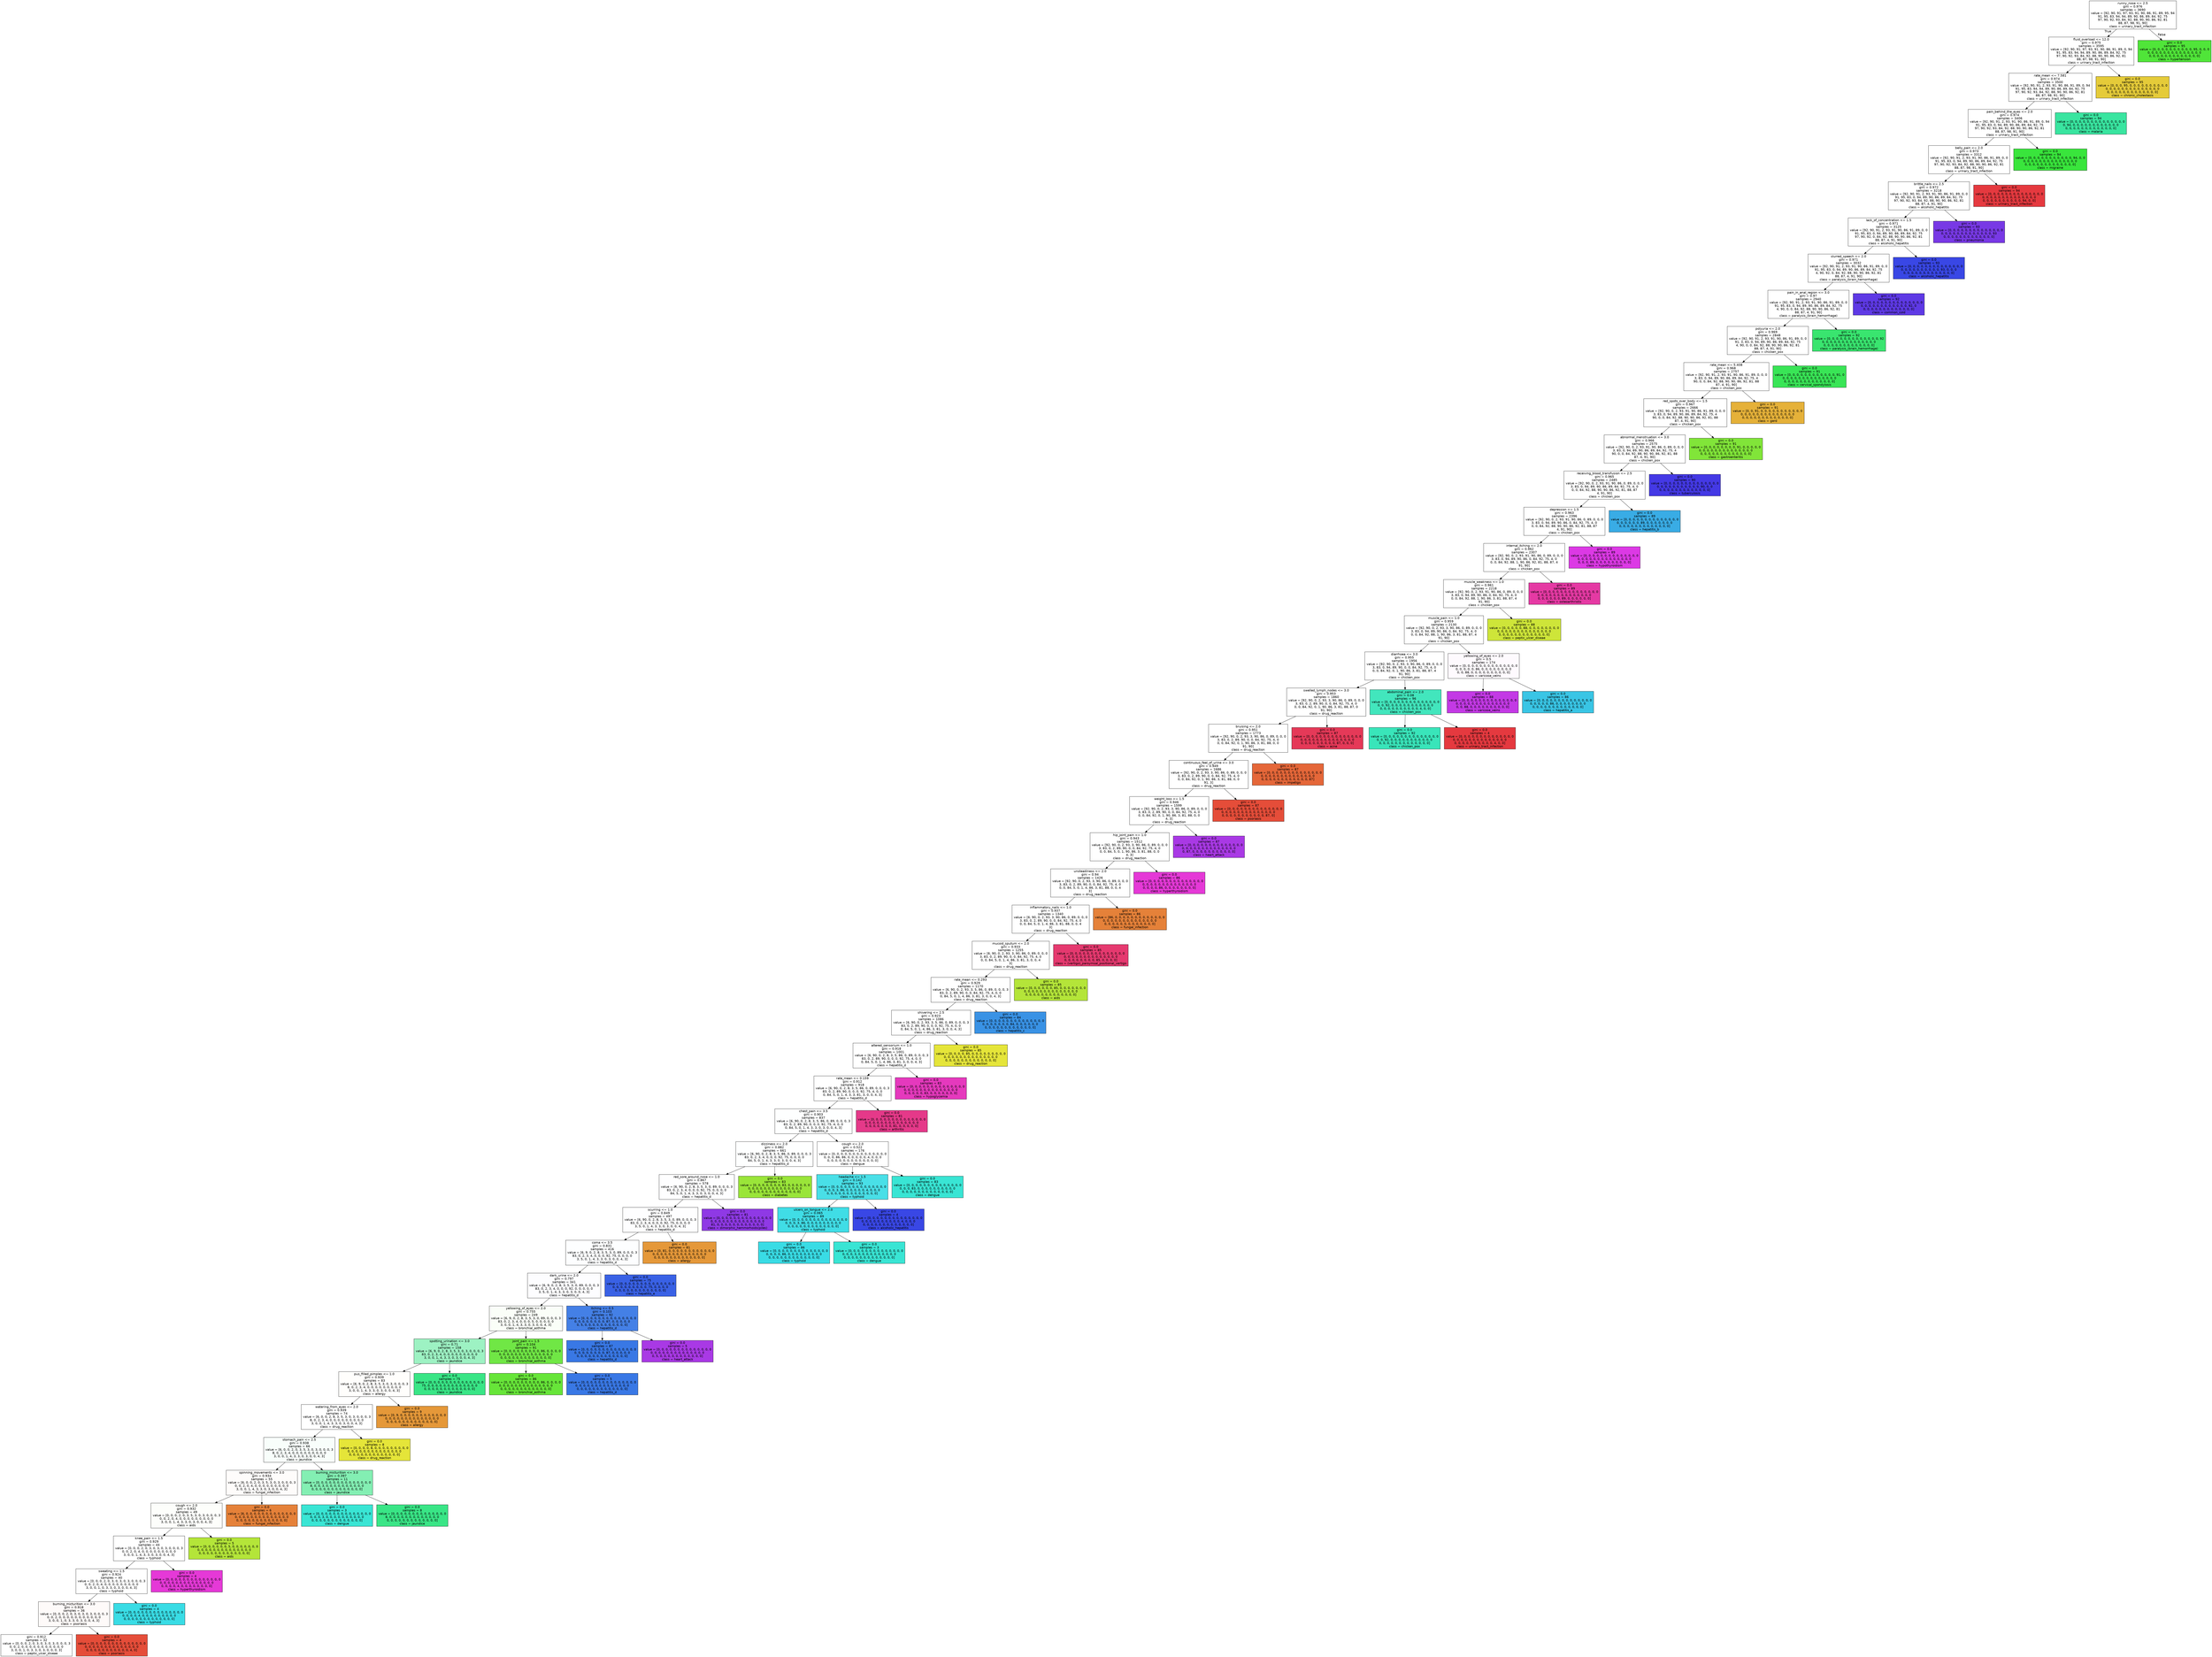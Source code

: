 digraph Tree {
node [shape=box, style="filled", color="black", fontname="helvetica"] ;
edge [fontname="helvetica"] ;
0 [label="runny_nose <= 2.5\ngini = 0.976\nsamples = 3690\nvalue = [92, 90, 91, 97, 93, 91, 90, 86, 91, 89, 95, 94\n91, 95, 83, 94, 94, 89, 90, 86, 89, 84, 92, 75\n97, 90, 92, 93, 84, 92, 88, 90, 90, 86, 92, 81\n88, 87, 98, 91, 90]\nclass = urinary_tract_infection", fillcolor="#ffffff"] ;
1 [label="fluid_overload <= 12.0\ngini = 0.975\nsamples = 3595\nvalue = [92, 90, 91, 97, 93, 91, 90, 86, 91, 89, 0, 94\n91, 95, 83, 94, 94, 89, 90, 86, 89, 84, 92, 75\n97, 90, 92, 93, 84, 92, 88, 90, 90, 86, 92, 81\n88, 87, 98, 91, 90]\nclass = urinary_tract_infection", fillcolor="#ffffff"] ;
0 -> 1 [labeldistance=2.5, labelangle=45, headlabel="True"] ;
2 [label="rate_mean <= 7.581\ngini = 0.974\nsamples = 3500\nvalue = [92, 90, 91, 2, 93, 91, 90, 86, 91, 89, 0, 94\n91, 95, 83, 94, 94, 89, 90, 86, 89, 84, 92, 75\n97, 90, 92, 93, 84, 92, 88, 90, 90, 86, 92, 81\n88, 87, 98, 91, 90]\nclass = urinary_tract_infection", fillcolor="#ffffff"] ;
1 -> 2 ;
3 [label="pain_behind_the_eyes <= 2.0\ngini = 0.974\nsamples = 3406\nvalue = [92, 90, 91, 2, 93, 91, 90, 86, 91, 89, 0, 94\n91, 95, 83, 0, 94, 89, 90, 86, 89, 84, 92, 75\n97, 90, 92, 93, 84, 92, 88, 90, 90, 86, 92, 81\n88, 87, 98, 91, 90]\nclass = urinary_tract_infection", fillcolor="#ffffff"] ;
2 -> 3 ;
4 [label="belly_pain <= 2.0\ngini = 0.973\nsamples = 3312\nvalue = [92, 90, 91, 2, 93, 91, 90, 86, 91, 89, 0, 0\n91, 95, 83, 0, 94, 89, 90, 86, 89, 84, 92, 75\n97, 90, 92, 93, 84, 92, 88, 90, 90, 86, 92, 81\n88, 87, 98, 91, 90]\nclass = urinary_tract_infection", fillcolor="#ffffff"] ;
3 -> 4 ;
5 [label="brittle_nails <= 2.5\ngini = 0.972\nsamples = 3218\nvalue = [92, 90, 91, 2, 93, 91, 90, 86, 91, 89, 0, 0\n91, 95, 83, 0, 94, 89, 90, 86, 89, 84, 92, 75\n97, 90, 92, 93, 84, 92, 88, 90, 90, 86, 92, 81\n88, 87, 4, 91, 90]\nclass = alcoholic_hepatitis", fillcolor="#ffffff"] ;
4 -> 5 ;
6 [label="lack_of_concentration <= 1.5\ngini = 0.971\nsamples = 3125\nvalue = [92, 90, 91, 2, 93, 91, 90, 86, 91, 89, 0, 0\n91, 95, 83, 0, 94, 89, 90, 86, 89, 84, 92, 75\n97, 90, 92, 0, 84, 92, 88, 90, 90, 86, 92, 81\n88, 87, 4, 91, 90]\nclass = alcoholic_hepatitis", fillcolor="#ffffff"] ;
5 -> 6 ;
7 [label="slurred_speech <= 2.0\ngini = 0.971\nsamples = 3032\nvalue = [92, 90, 91, 2, 93, 91, 90, 86, 91, 89, 0, 0\n91, 95, 83, 0, 94, 89, 90, 86, 89, 84, 92, 75\n4, 90, 92, 0, 84, 92, 88, 90, 90, 86, 92, 81\n88, 87, 4, 91, 90]\nclass = paralysis_(brain_hemorrhage)", fillcolor="#ffffff"] ;
6 -> 7 ;
8 [label="pain_in_anal_region <= 3.0\ngini = 0.97\nsamples = 2940\nvalue = [92, 90, 91, 2, 93, 91, 90, 86, 91, 89, 0, 0\n91, 95, 83, 0, 94, 89, 90, 86, 89, 84, 92, 75\n4, 90, 0, 0, 84, 92, 88, 90, 90, 86, 92, 81\n88, 87, 4, 91, 90]\nclass = paralysis_(brain_hemorrhage)", fillcolor="#ffffff"] ;
7 -> 8 ;
9 [label="polyuria <= 2.0\ngini = 0.969\nsamples = 2848\nvalue = [92, 90, 91, 2, 93, 91, 90, 86, 91, 89, 0, 0\n91, 3, 83, 0, 94, 89, 90, 86, 89, 84, 92, 75\n4, 90, 0, 0, 84, 92, 88, 90, 90, 86, 92, 81\n88, 87, 4, 91, 90]\nclass = chicken_pox", fillcolor="#ffffff"] ;
8 -> 9 ;
10 [label="rate_mean <= 5.408\ngini = 0.968\nsamples = 2757\nvalue = [92, 90, 91, 2, 93, 91, 90, 86, 91, 89, 0, 0, 0\n3, 83, 0, 94, 89, 90, 86, 89, 84, 92, 75, 4\n90, 0, 0, 84, 92, 88, 90, 90, 86, 92, 81, 88\n87, 4, 91, 90]\nclass = chicken_pox", fillcolor="#ffffff"] ;
9 -> 10 ;
11 [label="red_spots_over_body <= 1.5\ngini = 0.967\nsamples = 2666\nvalue = [92, 90, 0, 2, 93, 91, 90, 86, 91, 89, 0, 0, 0\n3, 83, 0, 94, 89, 90, 86, 89, 84, 92, 75, 4\n90, 0, 0, 84, 92, 88, 90, 90, 86, 92, 81, 88\n87, 4, 91, 90]\nclass = chicken_pox", fillcolor="#ffffff"] ;
10 -> 11 ;
12 [label="abnormal_menstruation <= 3.0\ngini = 0.966\nsamples = 2575\nvalue = [92, 90, 0, 2, 93, 91, 90, 86, 0, 89, 0, 0, 0\n3, 83, 0, 94, 89, 90, 86, 89, 84, 92, 75, 4\n90, 0, 0, 84, 92, 88, 90, 90, 86, 92, 81, 88\n87, 4, 91, 90]\nclass = chicken_pox", fillcolor="#ffffff"] ;
11 -> 12 ;
13 [label="receiving_blood_transfusion <= 2.5\ngini = 0.965\nsamples = 2485\nvalue = [92, 90, 0, 2, 93, 91, 90, 86, 0, 89, 0, 0, 0\n3, 83, 0, 94, 89, 90, 86, 89, 84, 92, 75, 4, 0\n0, 0, 84, 92, 88, 90, 90, 86, 92, 81, 88, 87\n4, 91, 90]\nclass = chicken_pox", fillcolor="#ffffff"] ;
12 -> 13 ;
14 [label="depression <= 1.5\ngini = 0.963\nsamples = 2396\nvalue = [92, 90, 0, 2, 93, 91, 90, 86, 0, 89, 0, 0, 0\n3, 83, 0, 94, 89, 90, 86, 0, 84, 92, 75, 4, 0\n0, 0, 84, 92, 88, 90, 90, 86, 92, 81, 88, 87\n4, 91, 90]\nclass = chicken_pox", fillcolor="#ffffff"] ;
13 -> 14 ;
15 [label="internal_itching <= 2.0\ngini = 0.962\nsamples = 2307\nvalue = [92, 90, 0, 2, 93, 91, 90, 86, 0, 89, 0, 0, 0\n3, 83, 0, 94, 89, 90, 86, 0, 84, 92, 75, 4, 0\n0, 0, 84, 92, 88, 1, 90, 86, 92, 81, 88, 87, 4\n91, 90]\nclass = chicken_pox", fillcolor="#ffffff"] ;
14 -> 15 ;
16 [label="muscle_weakness <= 1.0\ngini = 0.961\nsamples = 2218\nvalue = [92, 90, 0, 2, 93, 91, 90, 86, 0, 89, 0, 0, 0\n3, 83, 0, 94, 89, 90, 86, 0, 84, 92, 75, 4, 0\n0, 0, 84, 92, 88, 1, 90, 86, 3, 81, 88, 87, 4\n91, 90]\nclass = chicken_pox", fillcolor="#ffffff"] ;
15 -> 16 ;
17 [label="muscle_pain <= 1.0\ngini = 0.959\nsamples = 2130\nvalue = [92, 90, 0, 2, 93, 3, 90, 86, 0, 89, 0, 0, 0\n3, 83, 0, 94, 89, 90, 86, 0, 84, 92, 75, 4, 0\n0, 0, 84, 92, 88, 1, 90, 86, 3, 81, 88, 87, 4\n91, 90]\nclass = chicken_pox", fillcolor="#ffffff"] ;
16 -> 17 ;
18 [label="diarrhoea <= 3.0\ngini = 0.955\nsamples = 1956\nvalue = [92, 90, 0, 2, 93, 3, 90, 86, 0, 89, 0, 0, 0\n3, 83, 0, 94, 89, 90, 0, 0, 84, 92, 75, 4, 0\n0, 0, 84, 92, 0, 1, 90, 86, 3, 81, 88, 87, 4\n91, 90]\nclass = chicken_pox", fillcolor="#ffffff"] ;
17 -> 18 ;
19 [label="swelled_lymph_nodes <= 3.0\ngini = 0.953\nsamples = 1860\nvalue = [92, 90, 0, 2, 93, 3, 90, 86, 0, 89, 0, 0, 0\n3, 83, 0, 2, 89, 90, 0, 0, 84, 92, 75, 4, 0\n0, 0, 84, 92, 0, 1, 90, 86, 3, 81, 88, 87, 0\n91, 90]\nclass = drug_reaction", fillcolor="#ffffff"] ;
18 -> 19 ;
20 [label="bruising <= 2.0\ngini = 0.951\nsamples = 1773\nvalue = [92, 90, 0, 2, 93, 3, 90, 86, 0, 89, 0, 0, 0\n3, 83, 0, 2, 89, 90, 0, 0, 84, 92, 75, 4, 0\n0, 0, 84, 92, 0, 1, 90, 86, 3, 81, 88, 0, 0\n91, 90]\nclass = drug_reaction", fillcolor="#ffffff"] ;
19 -> 20 ;
21 [label="continuous_feel_of_urine <= 3.0\ngini = 0.949\nsamples = 1686\nvalue = [92, 90, 0, 2, 93, 3, 90, 86, 0, 89, 0, 0, 0\n3, 83, 0, 2, 89, 90, 0, 0, 84, 92, 75, 4, 0\n0, 0, 84, 92, 0, 1, 90, 86, 3, 81, 88, 0, 0\n91, 3]\nclass = drug_reaction", fillcolor="#ffffff"] ;
20 -> 21 ;
22 [label="weight_loss <= 1.5\ngini = 0.946\nsamples = 1599\nvalue = [92, 90, 0, 2, 93, 3, 90, 86, 0, 89, 0, 0, 0\n3, 83, 0, 2, 89, 90, 0, 0, 84, 92, 75, 4, 0\n0, 0, 84, 92, 0, 1, 90, 86, 3, 81, 88, 0, 0\n4, 3]\nclass = drug_reaction", fillcolor="#ffffff"] ;
21 -> 22 ;
23 [label="hip_joint_pain <= 1.0\ngini = 0.943\nsamples = 1512\nvalue = [92, 90, 0, 2, 93, 3, 90, 86, 0, 89, 0, 0, 0\n3, 83, 0, 2, 89, 90, 0, 0, 84, 92, 75, 4, 0\n0, 0, 84, 5, 0, 1, 90, 86, 3, 81, 88, 0, 0\n4, 3]\nclass = drug_reaction", fillcolor="#ffffff"] ;
22 -> 23 ;
24 [label="unsteadiness <= 2.0\ngini = 0.94\nsamples = 1426\nvalue = [92, 90, 0, 2, 93, 3, 90, 86, 0, 89, 0, 0, 0\n3, 83, 0, 2, 89, 90, 0, 0, 84, 92, 75, 4, 0\n0, 0, 84, 5, 0, 1, 4, 86, 3, 81, 88, 0, 0, 4\n3]\nclass = drug_reaction", fillcolor="#ffffff"] ;
23 -> 24 ;
25 [label="inflammatory_nails <= 1.0\ngini = 0.937\nsamples = 1340\nvalue = [6, 90, 0, 2, 93, 3, 90, 86, 0, 89, 0, 0, 0\n3, 83, 0, 2, 89, 90, 0, 0, 84, 92, 75, 4, 0\n0, 0, 84, 5, 0, 1, 4, 86, 3, 81, 88, 0, 0, 4\n3]\nclass = drug_reaction", fillcolor="#ffffff"] ;
24 -> 25 ;
26 [label="mucoid_sputum <= 2.0\ngini = 0.933\nsamples = 1255\nvalue = [6, 90, 0, 2, 93, 3, 90, 86, 0, 89, 0, 0, 0\n3, 83, 0, 2, 89, 90, 0, 0, 84, 92, 75, 4, 0\n0, 0, 84, 5, 0, 1, 4, 86, 3, 81, 3, 0, 0, 4\n3]\nclass = drug_reaction", fillcolor="#ffffff"] ;
25 -> 26 ;
27 [label="rate_mean <= 0.293\ngini = 0.929\nsamples = 1170\nvalue = [6, 90, 0, 2, 93, 3, 5, 86, 0, 89, 0, 0, 0, 3\n83, 0, 2, 89, 90, 0, 0, 84, 92, 75, 4, 0, 0\n0, 84, 5, 0, 1, 4, 86, 3, 81, 3, 0, 0, 4, 3]\nclass = drug_reaction", fillcolor="#ffffff"] ;
26 -> 27 ;
28 [label="shivering <= 2.5\ngini = 0.923\nsamples = 1086\nvalue = [6, 90, 0, 2, 93, 3, 5, 86, 0, 89, 0, 0, 0, 3\n83, 0, 2, 89, 90, 0, 0, 0, 92, 75, 4, 0, 0\n0, 84, 5, 0, 1, 4, 86, 3, 81, 3, 0, 0, 4, 3]\nclass = drug_reaction", fillcolor="#ffffff"] ;
27 -> 28 ;
29 [label="altered_sensorium <= 1.0\ngini = 0.918\nsamples = 1001\nvalue = [6, 90, 0, 2, 8, 3, 5, 86, 0, 89, 0, 0, 0, 3\n83, 0, 2, 89, 90, 0, 0, 0, 92, 75, 4, 0, 0\n0, 84, 5, 0, 1, 4, 86, 3, 81, 3, 0, 0, 4, 3]\nclass = hepatitis_d", fillcolor="#ffffff"] ;
28 -> 29 ;
30 [label="rate_mean <= 0.159\ngini = 0.912\nsamples = 918\nvalue = [6, 90, 0, 2, 8, 3, 5, 86, 0, 89, 0, 0, 0, 3\n83, 0, 2, 89, 90, 0, 0, 0, 92, 75, 4, 0, 0\n0, 84, 5, 0, 1, 4, 3, 3, 81, 3, 0, 0, 4, 3]\nclass = hepatitis_d", fillcolor="#ffffff"] ;
29 -> 30 ;
31 [label="chest_pain <= 3.5\ngini = 0.903\nsamples = 837\nvalue = [6, 90, 0, 2, 8, 3, 5, 86, 0, 89, 0, 0, 0, 3\n83, 0, 2, 89, 90, 0, 0, 0, 92, 75, 4, 0, 0\n0, 84, 5, 0, 1, 4, 3, 3, 0, 3, 0, 0, 4, 3]\nclass = hepatitis_d", fillcolor="#feffff"] ;
30 -> 31 ;
32 [label="dizziness <= 2.0\ngini = 0.882\nsamples = 661\nvalue = [6, 90, 0, 2, 8, 3, 5, 86, 0, 89, 0, 0, 0, 3\n83, 0, 2, 3, 4, 0, 0, 0, 92, 75, 0, 0, 0, 0\n84, 5, 0, 1, 4, 3, 3, 0, 3, 0, 0, 4, 3]\nclass = hepatitis_d", fillcolor="#feffff"] ;
31 -> 32 ;
33 [label="red_sore_around_nose <= 1.0\ngini = 0.867\nsamples = 578\nvalue = [6, 90, 0, 2, 8, 3, 5, 3, 0, 89, 0, 0, 0, 3\n83, 0, 2, 3, 4, 0, 0, 0, 92, 75, 0, 0, 0, 0\n84, 5, 0, 1, 4, 3, 3, 0, 3, 0, 0, 4, 3]\nclass = hepatitis_d", fillcolor="#fefeff"] ;
32 -> 33 ;
34 [label="scurring <= 1.0\ngini = 0.849\nsamples = 497\nvalue = [6, 90, 0, 2, 8, 3, 5, 3, 0, 89, 0, 0, 0, 3\n83, 0, 2, 3, 4, 0, 0, 0, 92, 75, 0, 0, 0, 0\n3, 5, 0, 1, 4, 3, 3, 0, 3, 0, 0, 4, 3]\nclass = hepatitis_d", fillcolor="#fefeff"] ;
33 -> 34 ;
35 [label="coma <= 3.5\ngini = 0.831\nsamples = 416\nvalue = [6, 9, 0, 2, 8, 3, 5, 3, 0, 89, 0, 0, 0, 3\n83, 0, 2, 3, 4, 0, 0, 0, 92, 75, 0, 0, 0, 0\n3, 5, 0, 1, 4, 3, 3, 0, 3, 0, 0, 4, 3]\nclass = hepatitis_d", fillcolor="#fdfeff"] ;
34 -> 35 ;
36 [label="dark_urine <= 2.0\ngini = 0.797\nsamples = 341\nvalue = [6, 9, 0, 2, 8, 3, 5, 3, 0, 89, 0, 0, 0, 3\n83, 0, 2, 3, 4, 0, 0, 0, 92, 0, 0, 0, 0, 0\n3, 5, 0, 1, 4, 3, 3, 0, 3, 0, 0, 4, 3]\nclass = hepatitis_d", fillcolor="#fdfdff"] ;
35 -> 36 ;
37 [label="yellowing_of_eyes <= 2.0\ngini = 0.755\nsamples = 249\nvalue = [6, 9, 0, 2, 8, 3, 5, 3, 0, 89, 0, 0, 0, 3\n83, 0, 2, 3, 4, 0, 0, 0, 5, 0, 0, 0, 0, 0\n3, 0, 0, 1, 4, 3, 3, 0, 3, 0, 0, 4, 3]\nclass = bronchial_asthma", fillcolor="#fafef8"] ;
36 -> 37 ;
38 [label="spotting_urination <= 3.0\ngini = 0.71\nsamples = 158\nvalue = [6, 9, 0, 2, 8, 3, 5, 3, 0, 3, 0, 0, 0, 3\n83, 0, 2, 3, 4, 0, 0, 0, 0, 0, 0, 0, 0, 0\n3, 0, 0, 1, 4, 3, 3, 0, 3, 0, 0, 4, 3]\nclass = jaundice", fillcolor="#9df2c3"] ;
37 -> 38 ;
39 [label="pus_filled_pimples <= 1.0\ngini = 0.939\nsamples = 83\nvalue = [6, 9, 0, 2, 8, 3, 5, 3, 0, 3, 0, 0, 0, 3\n8, 0, 2, 3, 4, 0, 0, 0, 0, 0, 0, 0, 0, 0\n3, 0, 0, 1, 4, 3, 3, 0, 3, 0, 0, 4, 3]\nclass = allergy", fillcolor="#fffefc"] ;
38 -> 39 ;
40 [label="watering_from_eyes <= 2.0\ngini = 0.939\nsamples = 74\nvalue = [6, 0, 0, 2, 8, 3, 5, 3, 0, 3, 0, 0, 0, 3\n8, 0, 2, 3, 4, 0, 0, 0, 0, 0, 0, 0, 0, 0\n3, 0, 0, 1, 4, 3, 3, 0, 3, 0, 0, 4, 3]\nclass = drug_reaction", fillcolor="#ffffff"] ;
39 -> 40 ;
41 [label="stomach_pain <= 2.5\ngini = 0.938\nsamples = 66\nvalue = [6, 0, 0, 2, 0, 3, 5, 3, 0, 3, 0, 0, 0, 3\n8, 0, 2, 3, 4, 0, 0, 0, 0, 0, 0, 0, 0, 0\n3, 0, 0, 1, 4, 3, 3, 0, 3, 0, 0, 4, 3]\nclass = jaundice", fillcolor="#f8fefb"] ;
40 -> 41 ;
42 [label="spinning_movements <= 3.0\ngini = 0.934\nsamples = 55\nvalue = [6, 0, 0, 2, 0, 3, 5, 3, 0, 3, 0, 0, 0, 3\n0, 0, 2, 0, 4, 0, 0, 0, 0, 0, 0, 0, 0, 0\n3, 0, 0, 1, 4, 3, 3, 0, 3, 0, 0, 4, 3]\nclass = fungal_infection", fillcolor="#fefcfb"] ;
41 -> 42 ;
43 [label="cough <= 2.0\ngini = 0.932\nsamples = 49\nvalue = [0, 0, 0, 2, 0, 3, 5, 3, 0, 3, 0, 0, 0, 3\n0, 0, 2, 0, 4, 0, 0, 0, 0, 0, 0, 0, 0, 0\n3, 0, 0, 1, 4, 3, 3, 0, 3, 0, 0, 4, 3]\nclass = aids", fillcolor="#fdfefb"] ;
42 -> 43 ;
44 [label="knee_pain <= 1.5\ngini = 0.929\nsamples = 44\nvalue = [0, 0, 0, 2, 0, 3, 0, 3, 0, 3, 0, 0, 0, 3\n0, 0, 2, 0, 4, 0, 0, 0, 0, 0, 0, 0, 0, 0\n3, 0, 0, 1, 4, 3, 3, 0, 3, 0, 0, 4, 3]\nclass = typhoid", fillcolor="#ffffff"] ;
43 -> 44 ;
45 [label="sweating <= 1.5\ngini = 0.924\nsamples = 40\nvalue = [0, 0, 0, 2, 0, 3, 0, 3, 0, 3, 0, 0, 0, 3\n0, 0, 2, 0, 4, 0, 0, 0, 0, 0, 0, 0, 0, 0\n3, 0, 0, 1, 0, 3, 3, 0, 3, 0, 0, 4, 3]\nclass = typhoid", fillcolor="#ffffff"] ;
44 -> 45 ;
46 [label="burning_micturition <= 3.0\ngini = 0.918\nsamples = 36\nvalue = [0, 0, 0, 2, 0, 3, 0, 3, 0, 3, 0, 0, 0, 3\n0, 0, 2, 0, 0, 0, 0, 0, 0, 0, 0, 0, 0, 0\n3, 0, 0, 1, 0, 3, 3, 0, 3, 0, 0, 4, 3]\nclass = psoriasis", fillcolor="#fefaf9"] ;
45 -> 46 ;
47 [label="gini = 0.912\nsamples = 32\nvalue = [0, 0, 0, 2, 0, 3, 0, 3, 0, 3, 0, 0, 0, 3\n0, 0, 2, 0, 0, 0, 0, 0, 0, 0, 0, 0, 0, 0\n3, 0, 0, 1, 0, 3, 3, 0, 3, 0, 0, 0, 3]\nclass = peptic_ulcer_diseae", fillcolor="#ffffff"] ;
46 -> 47 ;
48 [label="gini = 0.0\nsamples = 4\nvalue = [0, 0, 0, 0, 0, 0, 0, 0, 0, 0, 0, 0, 0, 0\n0, 0, 0, 0, 0, 0, 0, 0, 0, 0, 0, 0, 0, 0\n0, 0, 0, 0, 0, 0, 0, 0, 0, 0, 0, 4, 0]\nclass = psoriasis", fillcolor="#e54d39"] ;
46 -> 48 ;
49 [label="gini = 0.0\nsamples = 4\nvalue = [0, 0, 0, 0, 0, 0, 0, 0, 0, 0, 0, 0, 0, 0\n0, 0, 0, 0, 4, 0, 0, 0, 0, 0, 0, 0, 0, 0\n0, 0, 0, 0, 0, 0, 0, 0, 0, 0, 0, 0, 0]\nclass = typhoid", fillcolor="#39dce5"] ;
45 -> 49 ;
50 [label="gini = 0.0\nsamples = 4\nvalue = [0, 0, 0, 0, 0, 0, 0, 0, 0, 0, 0, 0, 0, 0\n0, 0, 0, 0, 0, 0, 0, 0, 0, 0, 0, 0, 0, 0\n0, 0, 0, 0, 4, 0, 0, 0, 0, 0, 0, 0, 0]\nclass = hyperthyroidism", fillcolor="#e539d7"] ;
44 -> 50 ;
51 [label="gini = 0.0\nsamples = 5\nvalue = [0, 0, 0, 0, 0, 0, 5, 0, 0, 0, 0, 0, 0, 0\n0, 0, 0, 0, 0, 0, 0, 0, 0, 0, 0, 0, 0, 0\n0, 0, 0, 0, 0, 0, 0, 0, 0, 0, 0, 0, 0]\nclass = aids", fillcolor="#b4e539"] ;
43 -> 51 ;
52 [label="gini = 0.0\nsamples = 6\nvalue = [6, 0, 0, 0, 0, 0, 0, 0, 0, 0, 0, 0, 0, 0\n0, 0, 0, 0, 0, 0, 0, 0, 0, 0, 0, 0, 0, 0\n0, 0, 0, 0, 0, 0, 0, 0, 0, 0, 0, 0, 0]\nclass = fungal_infection", fillcolor="#e58139"] ;
42 -> 52 ;
53 [label="burning_micturition <= 3.0\ngini = 0.397\nsamples = 11\nvalue = [0, 0, 0, 0, 0, 0, 0, 0, 0, 0, 0, 0, 0, 0\n8, 0, 0, 3, 0, 0, 0, 0, 0, 0, 0, 0, 0, 0\n0, 0, 0, 0, 0, 0, 0, 0, 0, 0, 0, 0, 0]\nclass = jaundice", fillcolor="#83efb3"] ;
41 -> 53 ;
54 [label="gini = 0.0\nsamples = 3\nvalue = [0, 0, 0, 0, 0, 0, 0, 0, 0, 0, 0, 0, 0, 0\n0, 0, 0, 3, 0, 0, 0, 0, 0, 0, 0, 0, 0, 0\n0, 0, 0, 0, 0, 0, 0, 0, 0, 0, 0, 0, 0]\nclass = dengue", fillcolor="#39e5d4"] ;
53 -> 54 ;
55 [label="gini = 0.0\nsamples = 8\nvalue = [0, 0, 0, 0, 0, 0, 0, 0, 0, 0, 0, 0, 0, 0\n8, 0, 0, 0, 0, 0, 0, 0, 0, 0, 0, 0, 0, 0\n0, 0, 0, 0, 0, 0, 0, 0, 0, 0, 0, 0, 0]\nclass = jaundice", fillcolor="#39e586"] ;
53 -> 55 ;
56 [label="gini = 0.0\nsamples = 8\nvalue = [0, 0, 0, 0, 8, 0, 0, 0, 0, 0, 0, 0, 0, 0\n0, 0, 0, 0, 0, 0, 0, 0, 0, 0, 0, 0, 0, 0\n0, 0, 0, 0, 0, 0, 0, 0, 0, 0, 0, 0, 0]\nclass = drug_reaction", fillcolor="#e5e539"] ;
40 -> 56 ;
57 [label="gini = 0.0\nsamples = 9\nvalue = [0, 9, 0, 0, 0, 0, 0, 0, 0, 0, 0, 0, 0, 0\n0, 0, 0, 0, 0, 0, 0, 0, 0, 0, 0, 0, 0, 0\n0, 0, 0, 0, 0, 0, 0, 0, 0, 0, 0, 0, 0]\nclass = allergy", fillcolor="#e59839"] ;
39 -> 57 ;
58 [label="gini = 0.0\nsamples = 75\nvalue = [0, 0, 0, 0, 0, 0, 0, 0, 0, 0, 0, 0, 0, 0\n75, 0, 0, 0, 0, 0, 0, 0, 0, 0, 0, 0, 0, 0\n0, 0, 0, 0, 0, 0, 0, 0, 0, 0, 0, 0, 0]\nclass = jaundice", fillcolor="#39e586"] ;
38 -> 58 ;
59 [label="joint_pain <= 1.5\ngini = 0.104\nsamples = 91\nvalue = [0, 0, 0, 0, 0, 0, 0, 0, 0, 86, 0, 0, 0, 0\n0, 0, 0, 0, 0, 0, 0, 0, 5, 0, 0, 0, 0, 0\n0, 0, 0, 0, 0, 0, 0, 0, 0, 0, 0, 0, 0]\nclass = bronchial_asthma", fillcolor="#70e745"] ;
37 -> 59 ;
60 [label="gini = 0.0\nsamples = 86\nvalue = [0, 0, 0, 0, 0, 0, 0, 0, 0, 86, 0, 0, 0, 0\n0, 0, 0, 0, 0, 0, 0, 0, 0, 0, 0, 0, 0, 0\n0, 0, 0, 0, 0, 0, 0, 0, 0, 0, 0, 0, 0]\nclass = bronchial_asthma", fillcolor="#67e539"] ;
59 -> 60 ;
61 [label="gini = 0.0\nsamples = 5\nvalue = [0, 0, 0, 0, 0, 0, 0, 0, 0, 0, 0, 0, 0, 0\n0, 0, 0, 0, 0, 0, 0, 0, 5, 0, 0, 0, 0, 0\n0, 0, 0, 0, 0, 0, 0, 0, 0, 0, 0, 0, 0]\nclass = hepatitis_d", fillcolor="#3978e5"] ;
59 -> 61 ;
62 [label="itching <= 0.5\ngini = 0.103\nsamples = 92\nvalue = [0, 0, 0, 0, 0, 0, 0, 0, 0, 0, 0, 0, 0, 0\n0, 0, 0, 0, 0, 0, 0, 0, 87, 0, 0, 0, 0, 0\n0, 5, 0, 0, 0, 0, 0, 0, 0, 0, 0, 0, 0]\nclass = hepatitis_d", fillcolor="#4480e6"] ;
36 -> 62 ;
63 [label="gini = 0.0\nsamples = 87\nvalue = [0, 0, 0, 0, 0, 0, 0, 0, 0, 0, 0, 0, 0, 0\n0, 0, 0, 0, 0, 0, 0, 0, 87, 0, 0, 0, 0, 0\n0, 0, 0, 0, 0, 0, 0, 0, 0, 0, 0, 0, 0]\nclass = hepatitis_d", fillcolor="#3978e5"] ;
62 -> 63 ;
64 [label="gini = 0.0\nsamples = 5\nvalue = [0, 0, 0, 0, 0, 0, 0, 0, 0, 0, 0, 0, 0, 0\n0, 0, 0, 0, 0, 0, 0, 0, 0, 0, 0, 0, 0, 0\n0, 5, 0, 0, 0, 0, 0, 0, 0, 0, 0, 0, 0]\nclass = heart_attack", fillcolor="#a939e5"] ;
62 -> 64 ;
65 [label="gini = 0.0\nsamples = 75\nvalue = [0, 0, 0, 0, 0, 0, 0, 0, 0, 0, 0, 0, 0, 0\n0, 0, 0, 0, 0, 0, 0, 0, 0, 75, 0, 0, 0, 0\n0, 0, 0, 0, 0, 0, 0, 0, 0, 0, 0, 0, 0]\nclass = hepatitis_e", fillcolor="#3961e5"] ;
35 -> 65 ;
66 [label="gini = 0.0\nsamples = 81\nvalue = [0, 81, 0, 0, 0, 0, 0, 0, 0, 0, 0, 0, 0, 0\n0, 0, 0, 0, 0, 0, 0, 0, 0, 0, 0, 0, 0, 0\n0, 0, 0, 0, 0, 0, 0, 0, 0, 0, 0, 0, 0]\nclass = allergy", fillcolor="#e59839"] ;
34 -> 66 ;
67 [label="gini = 0.0\nsamples = 81\nvalue = [0, 0, 0, 0, 0, 0, 0, 0, 0, 0, 0, 0, 0, 0\n0, 0, 0, 0, 0, 0, 0, 0, 0, 0, 0, 0, 0, 0\n81, 0, 0, 0, 0, 0, 0, 0, 0, 0, 0, 0, 0]\nclass = dimorphic_hemmorhoids(piles)", fillcolor="#8f39e5"] ;
33 -> 67 ;
68 [label="gini = 0.0\nsamples = 83\nvalue = [0, 0, 0, 0, 0, 0, 0, 83, 0, 0, 0, 0, 0, 0\n0, 0, 0, 0, 0, 0, 0, 0, 0, 0, 0, 0, 0, 0\n0, 0, 0, 0, 0, 0, 0, 0, 0, 0, 0, 0, 0]\nclass = diabetes", fillcolor="#9ae539"] ;
32 -> 68 ;
69 [label="cough <= 2.0\ngini = 0.522\nsamples = 176\nvalue = [0, 0, 0, 0, 0, 0, 0, 0, 0, 0, 0, 0, 0, 0\n0, 0, 0, 86, 86, 0, 0, 0, 0, 0, 4, 0, 0, 0\n0, 0, 0, 0, 0, 0, 0, 0, 0, 0, 0, 0, 0]\nclass = dengue", fillcolor="#ffffff"] ;
31 -> 69 ;
70 [label="headache <= 1.5\ngini = 0.142\nsamples = 93\nvalue = [0, 0, 0, 0, 0, 0, 0, 0, 0, 0, 0, 0, 0, 0\n0, 0, 0, 3, 86, 0, 0, 0, 0, 0, 4, 0, 0, 0\n0, 0, 0, 0, 0, 0, 0, 0, 0, 0, 0, 0, 0]\nclass = typhoid", fillcolor="#49dfe7"] ;
69 -> 70 ;
71 [label="ulcers_on_tongue <= 2.0\ngini = 0.065\nsamples = 89\nvalue = [0, 0, 0, 0, 0, 0, 0, 0, 0, 0, 0, 0, 0, 0\n0, 0, 0, 3, 86, 0, 0, 0, 0, 0, 0, 0, 0, 0\n0, 0, 0, 0, 0, 0, 0, 0, 0, 0, 0, 0, 0]\nclass = typhoid", fillcolor="#40dde6"] ;
70 -> 71 ;
72 [label="gini = 0.0\nsamples = 86\nvalue = [0, 0, 0, 0, 0, 0, 0, 0, 0, 0, 0, 0, 0, 0\n0, 0, 0, 0, 86, 0, 0, 0, 0, 0, 0, 0, 0, 0\n0, 0, 0, 0, 0, 0, 0, 0, 0, 0, 0, 0, 0]\nclass = typhoid", fillcolor="#39dce5"] ;
71 -> 72 ;
73 [label="gini = 0.0\nsamples = 3\nvalue = [0, 0, 0, 0, 0, 0, 0, 0, 0, 0, 0, 0, 0, 0\n0, 0, 0, 3, 0, 0, 0, 0, 0, 0, 0, 0, 0, 0\n0, 0, 0, 0, 0, 0, 0, 0, 0, 0, 0, 0, 0]\nclass = dengue", fillcolor="#39e5d4"] ;
71 -> 73 ;
74 [label="gini = 0.0\nsamples = 4\nvalue = [0, 0, 0, 0, 0, 0, 0, 0, 0, 0, 0, 0, 0, 0\n0, 0, 0, 0, 0, 0, 0, 0, 0, 0, 4, 0, 0, 0\n0, 0, 0, 0, 0, 0, 0, 0, 0, 0, 0, 0, 0]\nclass = alcoholic_hepatitis", fillcolor="#3947e5"] ;
70 -> 74 ;
75 [label="gini = 0.0\nsamples = 83\nvalue = [0, 0, 0, 0, 0, 0, 0, 0, 0, 0, 0, 0, 0, 0\n0, 0, 0, 83, 0, 0, 0, 0, 0, 0, 0, 0, 0, 0\n0, 0, 0, 0, 0, 0, 0, 0, 0, 0, 0, 0, 0]\nclass = dengue", fillcolor="#39e5d4"] ;
69 -> 75 ;
76 [label="gini = 0.0\nsamples = 81\nvalue = [0, 0, 0, 0, 0, 0, 0, 0, 0, 0, 0, 0, 0, 0\n0, 0, 0, 0, 0, 0, 0, 0, 0, 0, 0, 0, 0, 0\n0, 0, 0, 0, 0, 0, 0, 81, 0, 0, 0, 0, 0]\nclass = arthritis", fillcolor="#e53989"] ;
30 -> 76 ;
77 [label="gini = 0.0\nsamples = 83\nvalue = [0, 0, 0, 0, 0, 0, 0, 0, 0, 0, 0, 0, 0, 0\n0, 0, 0, 0, 0, 0, 0, 0, 0, 0, 0, 0, 0, 0\n0, 0, 0, 0, 0, 83, 0, 0, 0, 0, 0, 0, 0]\nclass = hypoglycemia", fillcolor="#e539bd"] ;
29 -> 77 ;
78 [label="gini = 0.0\nsamples = 85\nvalue = [0, 0, 0, 0, 85, 0, 0, 0, 0, 0, 0, 0, 0, 0\n0, 0, 0, 0, 0, 0, 0, 0, 0, 0, 0, 0, 0, 0\n0, 0, 0, 0, 0, 0, 0, 0, 0, 0, 0, 0, 0]\nclass = drug_reaction", fillcolor="#e5e539"] ;
28 -> 78 ;
79 [label="gini = 0.0\nsamples = 84\nvalue = [0, 0, 0, 0, 0, 0, 0, 0, 0, 0, 0, 0, 0, 0\n0, 0, 0, 0, 0, 0, 0, 84, 0, 0, 0, 0, 0, 0\n0, 0, 0, 0, 0, 0, 0, 0, 0, 0, 0, 0, 0]\nclass = hepatitis_c", fillcolor="#3992e5"] ;
27 -> 79 ;
80 [label="gini = 0.0\nsamples = 85\nvalue = [0, 0, 0, 0, 0, 0, 85, 0, 0, 0, 0, 0, 0, 0\n0, 0, 0, 0, 0, 0, 0, 0, 0, 0, 0, 0, 0, 0\n0, 0, 0, 0, 0, 0, 0, 0, 0, 0, 0, 0, 0]\nclass = aids", fillcolor="#b4e539"] ;
26 -> 80 ;
81 [label="gini = 0.0\nsamples = 85\nvalue = [0, 0, 0, 0, 0, 0, 0, 0, 0, 0, 0, 0, 0, 0\n0, 0, 0, 0, 0, 0, 0, 0, 0, 0, 0, 0, 0, 0\n0, 0, 0, 0, 0, 0, 0, 0, 85, 0, 0, 0, 0]\nclass = (vertigo)_paroymsal_positional_vertigo", fillcolor="#e5396f"] ;
25 -> 81 ;
82 [label="gini = 0.0\nsamples = 86\nvalue = [86, 0, 0, 0, 0, 0, 0, 0, 0, 0, 0, 0, 0, 0\n0, 0, 0, 0, 0, 0, 0, 0, 0, 0, 0, 0, 0, 0\n0, 0, 0, 0, 0, 0, 0, 0, 0, 0, 0, 0, 0]\nclass = fungal_infection", fillcolor="#e58139"] ;
24 -> 82 ;
83 [label="gini = 0.0\nsamples = 86\nvalue = [0, 0, 0, 0, 0, 0, 0, 0, 0, 0, 0, 0, 0, 0\n0, 0, 0, 0, 0, 0, 0, 0, 0, 0, 0, 0, 0, 0\n0, 0, 0, 0, 86, 0, 0, 0, 0, 0, 0, 0, 0]\nclass = hyperthyroidism", fillcolor="#e539d7"] ;
23 -> 83 ;
84 [label="gini = 0.0\nsamples = 87\nvalue = [0, 0, 0, 0, 0, 0, 0, 0, 0, 0, 0, 0, 0, 0\n0, 0, 0, 0, 0, 0, 0, 0, 0, 0, 0, 0, 0, 0\n0, 87, 0, 0, 0, 0, 0, 0, 0, 0, 0, 0, 0]\nclass = heart_attack", fillcolor="#a939e5"] ;
22 -> 84 ;
85 [label="gini = 0.0\nsamples = 87\nvalue = [0, 0, 0, 0, 0, 0, 0, 0, 0, 0, 0, 0, 0, 0\n0, 0, 0, 0, 0, 0, 0, 0, 0, 0, 0, 0, 0, 0\n0, 0, 0, 0, 0, 0, 0, 0, 0, 0, 0, 87, 0]\nclass = psoriasis", fillcolor="#e54d39"] ;
21 -> 85 ;
86 [label="gini = 0.0\nsamples = 87\nvalue = [0, 0, 0, 0, 0, 0, 0, 0, 0, 0, 0, 0, 0, 0\n0, 0, 0, 0, 0, 0, 0, 0, 0, 0, 0, 0, 0, 0\n0, 0, 0, 0, 0, 0, 0, 0, 0, 0, 0, 0, 87]\nclass = impetigo", fillcolor="#e56739"] ;
20 -> 86 ;
87 [label="gini = 0.0\nsamples = 87\nvalue = [0, 0, 0, 0, 0, 0, 0, 0, 0, 0, 0, 0, 0, 0\n0, 0, 0, 0, 0, 0, 0, 0, 0, 0, 0, 0, 0, 0\n0, 0, 0, 0, 0, 0, 0, 0, 0, 87, 0, 0, 0]\nclass = acne", fillcolor="#e53958"] ;
19 -> 87 ;
88 [label="abdominal_pain <= 2.0\ngini = 0.08\nsamples = 96\nvalue = [0, 0, 0, 0, 0, 0, 0, 0, 0, 0, 0, 0, 0, 0\n0, 0, 92, 0, 0, 0, 0, 0, 0, 0, 0, 0, 0, 0\n0, 0, 0, 0, 0, 0, 0, 0, 0, 0, 4, 0, 0]\nclass = chicken_pox", fillcolor="#42e6bd"] ;
18 -> 88 ;
89 [label="gini = 0.0\nsamples = 92\nvalue = [0, 0, 0, 0, 0, 0, 0, 0, 0, 0, 0, 0, 0, 0\n0, 0, 92, 0, 0, 0, 0, 0, 0, 0, 0, 0, 0, 0\n0, 0, 0, 0, 0, 0, 0, 0, 0, 0, 0, 0, 0]\nclass = chicken_pox", fillcolor="#39e5ba"] ;
88 -> 89 ;
90 [label="gini = 0.0\nsamples = 4\nvalue = [0, 0, 0, 0, 0, 0, 0, 0, 0, 0, 0, 0, 0, 0\n0, 0, 0, 0, 0, 0, 0, 0, 0, 0, 0, 0, 0, 0\n0, 0, 0, 0, 0, 0, 0, 0, 0, 0, 4, 0, 0]\nclass = urinary_tract_infection", fillcolor="#e5393f"] ;
88 -> 90 ;
91 [label="yellowing_of_eyes <= 2.0\ngini = 0.5\nsamples = 174\nvalue = [0, 0, 0, 0, 0, 0, 0, 0, 0, 0, 0, 0, 0, 0\n0, 0, 0, 0, 0, 86, 0, 0, 0, 0, 0, 0, 0, 0\n0, 0, 88, 0, 0, 0, 0, 0, 0, 0, 0, 0, 0]\nclass = varicose_veins", fillcolor="#fefafe"] ;
17 -> 91 ;
92 [label="gini = 0.0\nsamples = 88\nvalue = [0, 0, 0, 0, 0, 0, 0, 0, 0, 0, 0, 0, 0, 0\n0, 0, 0, 0, 0, 0, 0, 0, 0, 0, 0, 0, 0, 0\n0, 0, 88, 0, 0, 0, 0, 0, 0, 0, 0, 0, 0]\nclass = varicose_veins", fillcolor="#c339e5"] ;
91 -> 92 ;
93 [label="gini = 0.0\nsamples = 86\nvalue = [0, 0, 0, 0, 0, 0, 0, 0, 0, 0, 0, 0, 0, 0\n0, 0, 0, 0, 0, 86, 0, 0, 0, 0, 0, 0, 0, 0\n0, 0, 0, 0, 0, 0, 0, 0, 0, 0, 0, 0, 0]\nclass = hepatitis_a", fillcolor="#39c5e5"] ;
91 -> 93 ;
94 [label="gini = 0.0\nsamples = 88\nvalue = [0, 0, 0, 0, 0, 88, 0, 0, 0, 0, 0, 0, 0, 0\n0, 0, 0, 0, 0, 0, 0, 0, 0, 0, 0, 0, 0, 0\n0, 0, 0, 0, 0, 0, 0, 0, 0, 0, 0, 0, 0]\nclass = peptic_ulcer_diseae", fillcolor="#cee539"] ;
16 -> 94 ;
95 [label="gini = 0.0\nsamples = 89\nvalue = [0, 0, 0, 0, 0, 0, 0, 0, 0, 0, 0, 0, 0, 0\n0, 0, 0, 0, 0, 0, 0, 0, 0, 0, 0, 0, 0, 0\n0, 0, 0, 0, 0, 0, 89, 0, 0, 0, 0, 0, 0]\nclass = osteoarthristis", fillcolor="#e539a3"] ;
15 -> 95 ;
96 [label="gini = 0.0\nsamples = 89\nvalue = [0, 0, 0, 0, 0, 0, 0, 0, 0, 0, 0, 0, 0, 0\n0, 0, 0, 0, 0, 0, 0, 0, 0, 0, 0, 0, 0, 0\n0, 0, 0, 89, 0, 0, 0, 0, 0, 0, 0, 0, 0]\nclass = hypothyroidism", fillcolor="#dc39e5"] ;
14 -> 96 ;
97 [label="gini = 0.0\nsamples = 89\nvalue = [0, 0, 0, 0, 0, 0, 0, 0, 0, 0, 0, 0, 0, 0\n0, 0, 0, 0, 0, 0, 89, 0, 0, 0, 0, 0, 0, 0\n0, 0, 0, 0, 0, 0, 0, 0, 0, 0, 0, 0, 0]\nclass = hepatitis_b", fillcolor="#39ace5"] ;
13 -> 97 ;
98 [label="gini = 0.0\nsamples = 90\nvalue = [0, 0, 0, 0, 0, 0, 0, 0, 0, 0, 0, 0, 0, 0\n0, 0, 0, 0, 0, 0, 0, 0, 0, 0, 0, 90, 0, 0\n0, 0, 0, 0, 0, 0, 0, 0, 0, 0, 0, 0, 0]\nclass = tuberculosis", fillcolor="#4439e5"] ;
12 -> 98 ;
99 [label="gini = 0.0\nsamples = 91\nvalue = [0, 0, 0, 0, 0, 0, 0, 0, 91, 0, 0, 0, 0, 0\n0, 0, 0, 0, 0, 0, 0, 0, 0, 0, 0, 0, 0, 0\n0, 0, 0, 0, 0, 0, 0, 0, 0, 0, 0, 0, 0]\nclass = gastroenteritis", fillcolor="#81e539"] ;
11 -> 99 ;
100 [label="gini = 0.0\nsamples = 91\nvalue = [0, 0, 91, 0, 0, 0, 0, 0, 0, 0, 0, 0, 0, 0\n0, 0, 0, 0, 0, 0, 0, 0, 0, 0, 0, 0, 0, 0\n0, 0, 0, 0, 0, 0, 0, 0, 0, 0, 0, 0, 0]\nclass = gerd", fillcolor="#e5b139"] ;
10 -> 100 ;
101 [label="gini = 0.0\nsamples = 91\nvalue = [0, 0, 0, 0, 0, 0, 0, 0, 0, 0, 0, 0, 91, 0\n0, 0, 0, 0, 0, 0, 0, 0, 0, 0, 0, 0, 0, 0\n0, 0, 0, 0, 0, 0, 0, 0, 0, 0, 0, 0, 0]\nclass = cervical_spondylosis", fillcolor="#39e556"] ;
9 -> 101 ;
102 [label="gini = 0.0\nsamples = 92\nvalue = [0, 0, 0, 0, 0, 0, 0, 0, 0, 0, 0, 0, 0, 92\n0, 0, 0, 0, 0, 0, 0, 0, 0, 0, 0, 0, 0, 0\n0, 0, 0, 0, 0, 0, 0, 0, 0, 0, 0, 0, 0]\nclass = paralysis_(brain_hemorrhage)", fillcolor="#39e56f"] ;
8 -> 102 ;
103 [label="gini = 0.0\nsamples = 92\nvalue = [0, 0, 0, 0, 0, 0, 0, 0, 0, 0, 0, 0, 0, 0\n0, 0, 0, 0, 0, 0, 0, 0, 0, 0, 0, 0, 92, 0\n0, 0, 0, 0, 0, 0, 0, 0, 0, 0, 0, 0, 0]\nclass = common_cold", fillcolor="#5e39e5"] ;
7 -> 103 ;
104 [label="gini = 0.0\nsamples = 93\nvalue = [0, 0, 0, 0, 0, 0, 0, 0, 0, 0, 0, 0, 0, 0\n0, 0, 0, 0, 0, 0, 0, 0, 0, 0, 93, 0, 0, 0\n0, 0, 0, 0, 0, 0, 0, 0, 0, 0, 0, 0, 0]\nclass = alcoholic_hepatitis", fillcolor="#3947e5"] ;
6 -> 104 ;
105 [label="gini = 0.0\nsamples = 93\nvalue = [0, 0, 0, 0, 0, 0, 0, 0, 0, 0, 0, 0, 0, 0\n0, 0, 0, 0, 0, 0, 0, 0, 0, 0, 0, 0, 0, 93\n0, 0, 0, 0, 0, 0, 0, 0, 0, 0, 0, 0, 0]\nclass = pneumonia", fillcolor="#7839e5"] ;
5 -> 105 ;
106 [label="gini = 0.0\nsamples = 94\nvalue = [0, 0, 0, 0, 0, 0, 0, 0, 0, 0, 0, 0, 0, 0\n0, 0, 0, 0, 0, 0, 0, 0, 0, 0, 0, 0, 0, 0\n0, 0, 0, 0, 0, 0, 0, 0, 0, 0, 94, 0, 0]\nclass = urinary_tract_infection", fillcolor="#e5393f"] ;
4 -> 106 ;
107 [label="gini = 0.0\nsamples = 94\nvalue = [0, 0, 0, 0, 0, 0, 0, 0, 0, 0, 0, 94, 0, 0\n0, 0, 0, 0, 0, 0, 0, 0, 0, 0, 0, 0, 0, 0\n0, 0, 0, 0, 0, 0, 0, 0, 0, 0, 0, 0, 0]\nclass = migraine", fillcolor="#39e53c"] ;
3 -> 107 ;
108 [label="gini = 0.0\nsamples = 94\nvalue = [0, 0, 0, 0, 0, 0, 0, 0, 0, 0, 0, 0, 0, 0\n0, 94, 0, 0, 0, 0, 0, 0, 0, 0, 0, 0, 0, 0\n0, 0, 0, 0, 0, 0, 0, 0, 0, 0, 0, 0, 0]\nclass = malaria", fillcolor="#39e5a0"] ;
2 -> 108 ;
109 [label="gini = 0.0\nsamples = 95\nvalue = [0, 0, 0, 95, 0, 0, 0, 0, 0, 0, 0, 0, 0, 0\n0, 0, 0, 0, 0, 0, 0, 0, 0, 0, 0, 0, 0, 0\n0, 0, 0, 0, 0, 0, 0, 0, 0, 0, 0, 0, 0]\nclass = chronic_cholestasis", fillcolor="#e5cb39"] ;
1 -> 109 ;
110 [label="gini = 0.0\nsamples = 95\nvalue = [0, 0, 0, 0, 0, 0, 0, 0, 0, 0, 95, 0, 0, 0\n0, 0, 0, 0, 0, 0, 0, 0, 0, 0, 0, 0, 0, 0\n0, 0, 0, 0, 0, 0, 0, 0, 0, 0, 0, 0, 0]\nclass = hypertension", fillcolor="#50e539"] ;
0 -> 110 [labeldistance=2.5, labelangle=-45, headlabel="False"] ;
}